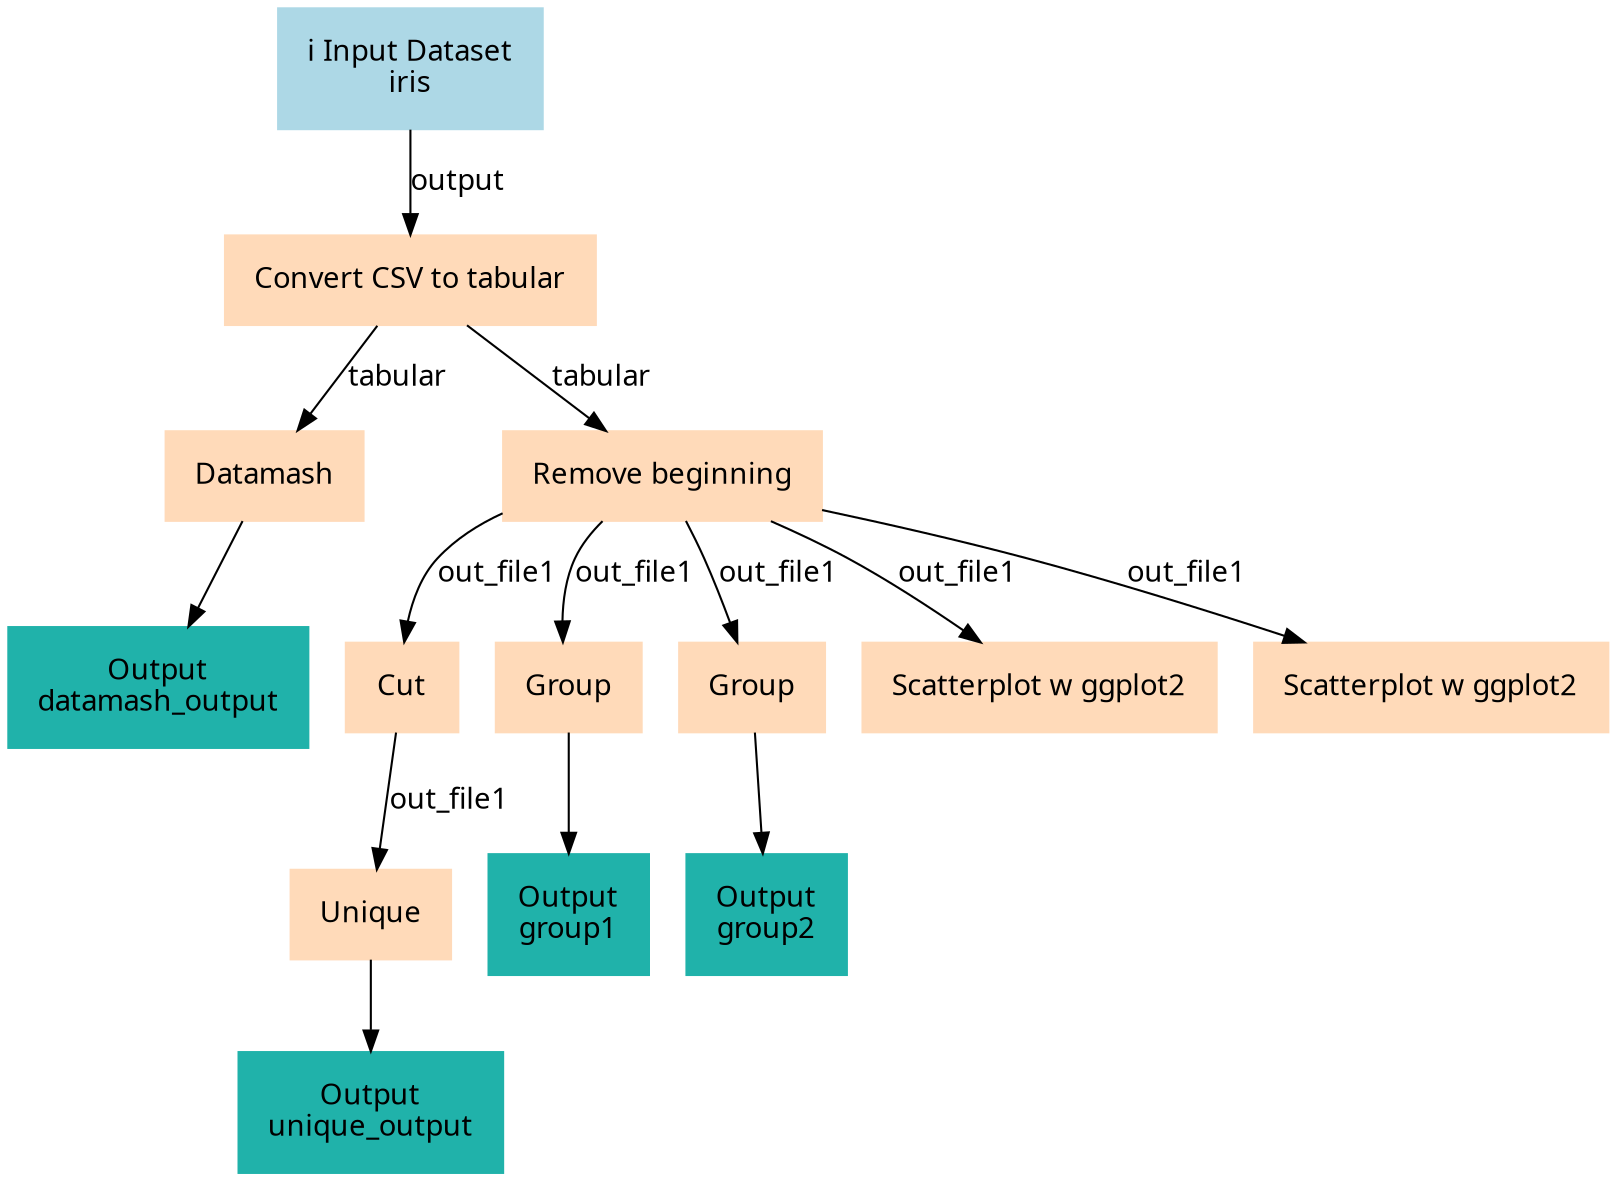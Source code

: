 digraph main {
  node [fontname="Atkinson Hyperlegible", shape=box, color=white,style=filled,color=peachpuff,margin="0.2,0.2"];
  edge [fontname="Atkinson Hyperlegible"];
  0[color=lightblue,label="ℹ️ Input Dataset\niris"]
  1[label="Convert CSV to tabular"]
  0 -> 1 [label="output"]
  2[label="Datamash"]
  1 -> 2 [label="tabular"]
  kd083c800c86d4fe6965eb18721549366[color=lightseagreen,label="Output\ndatamash_output"]
  2 -> kd083c800c86d4fe6965eb18721549366
  3[label="Remove beginning"]
  1 -> 3 [label="tabular"]
  4[label="Cut"]
  3 -> 4 [label="out_file1"]
  5[label="Group"]
  3 -> 5 [label="out_file1"]
  k94b0e2c2d40d46c89cd738cff4cff1dc[color=lightseagreen,label="Output\ngroup1"]
  5 -> k94b0e2c2d40d46c89cd738cff4cff1dc
  6[label="Group"]
  3 -> 6 [label="out_file1"]
  k4c116b14ef5d43c697961c4fe6c4de6f[color=lightseagreen,label="Output\ngroup2"]
  6 -> k4c116b14ef5d43c697961c4fe6c4de6f
  7[label="Scatterplot w ggplot2"]
  3 -> 7 [label="out_file1"]
  8[label="Scatterplot w ggplot2"]
  3 -> 8 [label="out_file1"]
  9[label="Unique"]
  4 -> 9 [label="out_file1"]
  kec39c0adeb2647d6b9a7c2e5ffa043c6[color=lightseagreen,label="Output\nunique_output"]
  9 -> kec39c0adeb2647d6b9a7c2e5ffa043c6
}